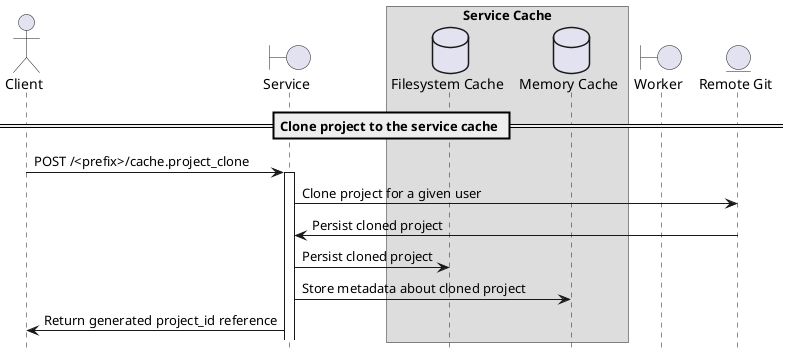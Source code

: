     @startuml
    hide footbox
    skinparam shadowing false

    actor Client
    boundary Service
    box "Service Cache"
        database "Filesystem Cache" as Filesystem
        database "Memory Cache" as Cache
    end box
    boundary Worker
    entity "Remote Git" as Git

    == Clone project to the service cache ==
    Client->Service: POST /<prefix>/cache.project_clone
    activate Service
    Service->Git: Clone project for a given user
    Git->Service: Persist cloned project
    Service->Filesystem: Persist cloned project
    Service->Cache: Store metadata about cloned project
    Service->Client: Return generated project_id reference

    @enduml
